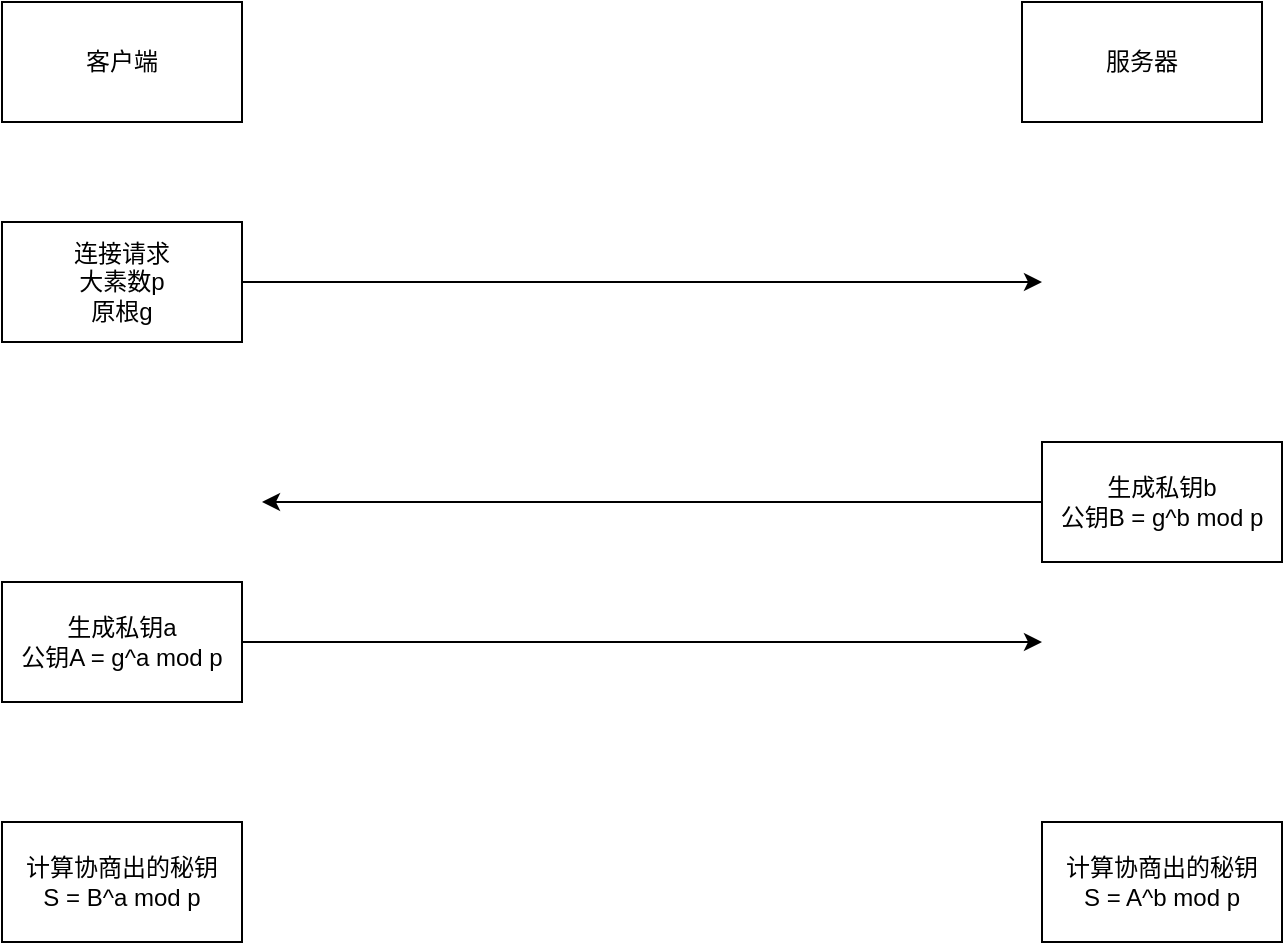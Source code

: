 <mxfile version="16.0.2" type="device"><diagram id="tpft-ozl7EZchx14Pdvr" name="第 1 页"><mxGraphModel dx="1038" dy="660" grid="1" gridSize="10" guides="1" tooltips="1" connect="1" arrows="1" fold="1" page="1" pageScale="1" pageWidth="1200" pageHeight="1920" math="0" shadow="0"><root><mxCell id="0"/><mxCell id="1" parent="0"/><mxCell id="kAQ8MSzQ2glSvuUoV_8W-1" value="客户端" style="rounded=0;whiteSpace=wrap;html=1;" vertex="1" parent="1"><mxGeometry x="110" y="150" width="120" height="60" as="geometry"/></mxCell><mxCell id="kAQ8MSzQ2glSvuUoV_8W-2" value="服务器" style="rounded=0;whiteSpace=wrap;html=1;" vertex="1" parent="1"><mxGeometry x="620" y="150" width="120" height="60" as="geometry"/></mxCell><mxCell id="kAQ8MSzQ2glSvuUoV_8W-5" style="edgeStyle=orthogonalEdgeStyle;rounded=0;orthogonalLoop=1;jettySize=auto;html=1;entryX=0;entryY=0.5;entryDx=0;entryDy=0;" edge="1" parent="1" source="kAQ8MSzQ2glSvuUoV_8W-3"><mxGeometry relative="1" as="geometry"><mxPoint x="630" y="290" as="targetPoint"/></mxGeometry></mxCell><mxCell id="kAQ8MSzQ2glSvuUoV_8W-3" value="连接请求&lt;br&gt;大素数p&lt;br&gt;原根g" style="rounded=0;whiteSpace=wrap;html=1;" vertex="1" parent="1"><mxGeometry x="110" y="260" width="120" height="60" as="geometry"/></mxCell><mxCell id="kAQ8MSzQ2glSvuUoV_8W-7" style="edgeStyle=orthogonalEdgeStyle;rounded=0;orthogonalLoop=1;jettySize=auto;html=1;" edge="1" parent="1" source="kAQ8MSzQ2glSvuUoV_8W-6"><mxGeometry relative="1" as="geometry"><mxPoint x="240" y="400" as="targetPoint"/></mxGeometry></mxCell><mxCell id="kAQ8MSzQ2glSvuUoV_8W-6" value="生成私钥b&lt;br&gt;公钥B = g^b mod p" style="rounded=0;whiteSpace=wrap;html=1;" vertex="1" parent="1"><mxGeometry x="630" y="370" width="120" height="60" as="geometry"/></mxCell><mxCell id="kAQ8MSzQ2glSvuUoV_8W-9" style="edgeStyle=orthogonalEdgeStyle;rounded=0;orthogonalLoop=1;jettySize=auto;html=1;" edge="1" parent="1" source="kAQ8MSzQ2glSvuUoV_8W-8"><mxGeometry relative="1" as="geometry"><mxPoint x="630" y="470" as="targetPoint"/></mxGeometry></mxCell><mxCell id="kAQ8MSzQ2glSvuUoV_8W-8" value="生成私钥a&lt;br&gt;公钥A = g^a mod p" style="rounded=0;whiteSpace=wrap;html=1;" vertex="1" parent="1"><mxGeometry x="110" y="440" width="120" height="60" as="geometry"/></mxCell><mxCell id="kAQ8MSzQ2glSvuUoV_8W-11" value="计算协商出的秘钥&lt;br&gt;S = B^a mod p" style="rounded=0;whiteSpace=wrap;html=1;" vertex="1" parent="1"><mxGeometry x="110" y="560" width="120" height="60" as="geometry"/></mxCell><mxCell id="kAQ8MSzQ2glSvuUoV_8W-12" value="计算协商出的秘钥&lt;br&gt;S = A^b mod p" style="rounded=0;whiteSpace=wrap;html=1;" vertex="1" parent="1"><mxGeometry x="630" y="560" width="120" height="60" as="geometry"/></mxCell></root></mxGraphModel></diagram></mxfile>